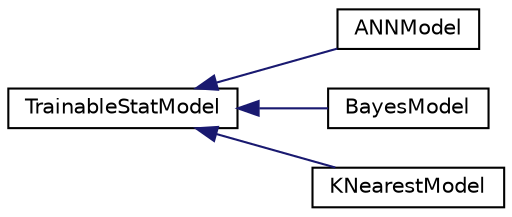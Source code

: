 digraph "Graphical Class Hierarchy"
{
  edge [fontname="Helvetica",fontsize="10",labelfontname="Helvetica",labelfontsize="10"];
  node [fontname="Helvetica",fontsize="10",shape=record];
  rankdir="LR";
  Node1 [label="TrainableStatModel",height=0.2,width=0.4,color="black", fillcolor="white", style="filled",URL="$class_trainable_stat_model.html"];
  Node1 -> Node2 [dir="back",color="midnightblue",fontsize="10",style="solid",fontname="Helvetica"];
  Node2 [label="ANNModel",height=0.2,width=0.4,color="black", fillcolor="white", style="filled",URL="$class_a_n_n_model.html"];
  Node1 -> Node3 [dir="back",color="midnightblue",fontsize="10",style="solid",fontname="Helvetica"];
  Node3 [label="BayesModel",height=0.2,width=0.4,color="black", fillcolor="white", style="filled",URL="$class_bayes_model.html"];
  Node1 -> Node4 [dir="back",color="midnightblue",fontsize="10",style="solid",fontname="Helvetica"];
  Node4 [label="KNearestModel",height=0.2,width=0.4,color="black", fillcolor="white", style="filled",URL="$class_k_nearest_model.html"];
}
